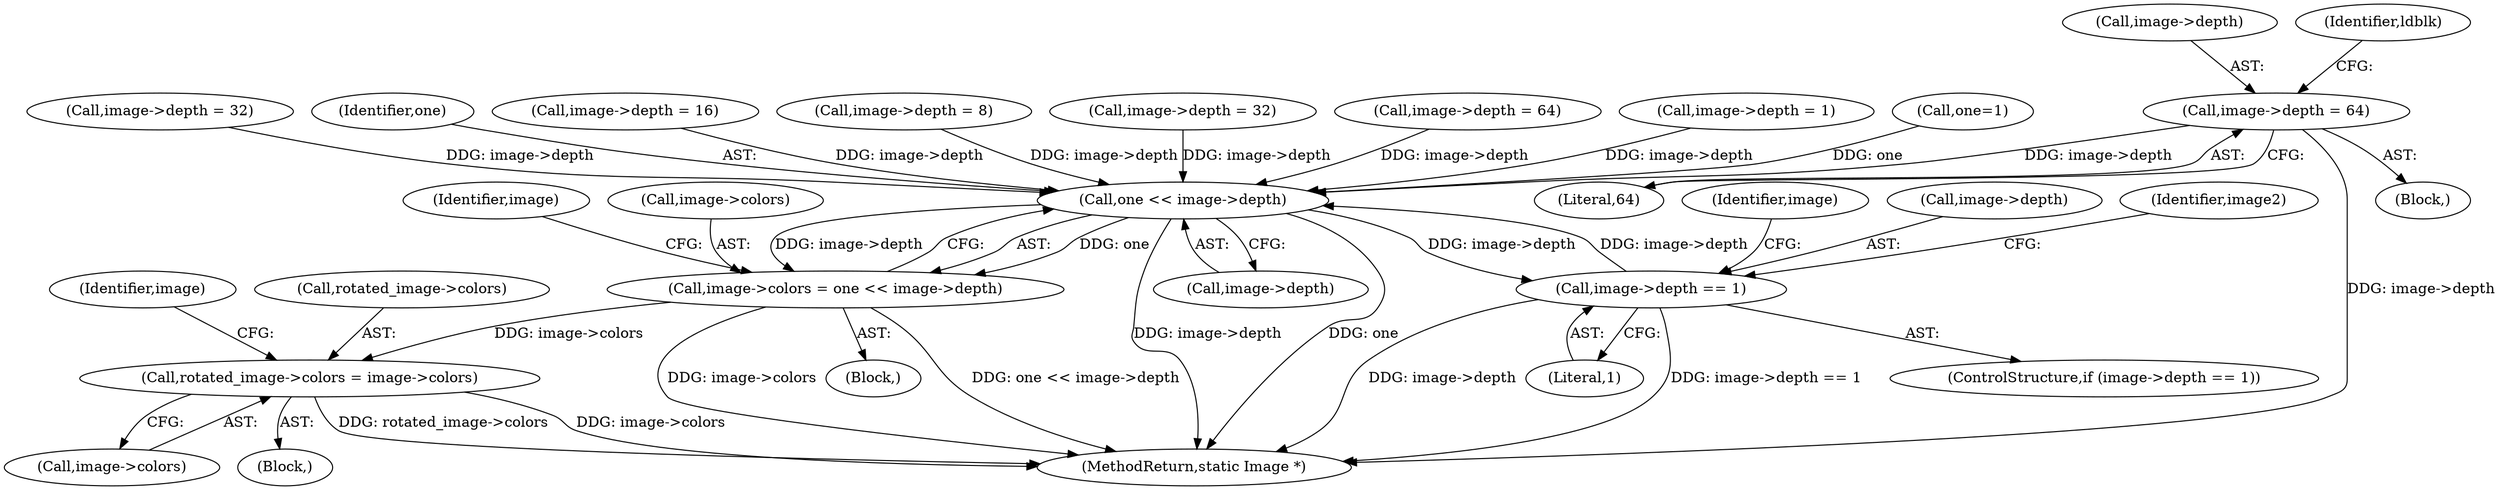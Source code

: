 digraph "0_ImageMagick_b173a352397877775c51c9a0e9d59eb6ce24c455@pointer" {
"1000838" [label="(Call,image->depth = 64)"];
"1000965" [label="(Call,one << image->depth)"];
"1000961" [label="(Call,image->colors = one << image->depth)"];
"1001514" [label="(Call,rotated_image->colors = image->colors)"];
"1001458" [label="(Call,image->depth == 1)"];
"1000857" [label="(Call,image->depth = 32)"];
"1000965" [label="(Call,one << image->depth)"];
"1000889" [label="(Call,image->depth = 64)"];
"1000774" [label="(Call,image->depth = 1)"];
"1000958" [label="(Call,one=1)"];
"1000818" [label="(Call,image->depth = 32)"];
"1000839" [label="(Call,image->depth)"];
"1001465" [label="(Identifier,image)"];
"1001514" [label="(Call,rotated_image->colors = image->colors)"];
"1000966" [label="(Identifier,one)"];
"1000798" [label="(Call,image->depth = 16)"];
"1001518" [label="(Call,image->colors)"];
"1001523" [label="(Identifier,image)"];
"1000762" [label="(Block,)"];
"1001459" [label="(Call,image->depth)"];
"1001515" [label="(Call,rotated_image->colors)"];
"1000962" [label="(Call,image->colors)"];
"1001457" [label="(ControlStructure,if (image->depth == 1))"];
"1001470" [label="(Identifier,image2)"];
"1000842" [label="(Literal,64)"];
"1000974" [label="(Identifier,image)"];
"1000382" [label="(Block,)"];
"1000967" [label="(Call,image->depth)"];
"1001462" [label="(Literal,1)"];
"1001785" [label="(MethodReturn,static Image *)"];
"1000961" [label="(Call,image->colors = one << image->depth)"];
"1000844" [label="(Identifier,ldblk)"];
"1000838" [label="(Call,image->depth = 64)"];
"1001458" [label="(Call,image->depth == 1)"];
"1001487" [label="(Block,)"];
"1000780" [label="(Call,image->depth = 8)"];
"1000838" -> "1000762"  [label="AST: "];
"1000838" -> "1000842"  [label="CFG: "];
"1000839" -> "1000838"  [label="AST: "];
"1000842" -> "1000838"  [label="AST: "];
"1000844" -> "1000838"  [label="CFG: "];
"1000838" -> "1001785"  [label="DDG: image->depth"];
"1000838" -> "1000965"  [label="DDG: image->depth"];
"1000965" -> "1000961"  [label="AST: "];
"1000965" -> "1000967"  [label="CFG: "];
"1000966" -> "1000965"  [label="AST: "];
"1000967" -> "1000965"  [label="AST: "];
"1000961" -> "1000965"  [label="CFG: "];
"1000965" -> "1001785"  [label="DDG: image->depth"];
"1000965" -> "1001785"  [label="DDG: one"];
"1000965" -> "1000961"  [label="DDG: one"];
"1000965" -> "1000961"  [label="DDG: image->depth"];
"1000958" -> "1000965"  [label="DDG: one"];
"1000857" -> "1000965"  [label="DDG: image->depth"];
"1001458" -> "1000965"  [label="DDG: image->depth"];
"1000780" -> "1000965"  [label="DDG: image->depth"];
"1000889" -> "1000965"  [label="DDG: image->depth"];
"1000798" -> "1000965"  [label="DDG: image->depth"];
"1000818" -> "1000965"  [label="DDG: image->depth"];
"1000774" -> "1000965"  [label="DDG: image->depth"];
"1000965" -> "1001458"  [label="DDG: image->depth"];
"1000961" -> "1000382"  [label="AST: "];
"1000962" -> "1000961"  [label="AST: "];
"1000974" -> "1000961"  [label="CFG: "];
"1000961" -> "1001785"  [label="DDG: one << image->depth"];
"1000961" -> "1001785"  [label="DDG: image->colors"];
"1000961" -> "1001514"  [label="DDG: image->colors"];
"1001514" -> "1001487"  [label="AST: "];
"1001514" -> "1001518"  [label="CFG: "];
"1001515" -> "1001514"  [label="AST: "];
"1001518" -> "1001514"  [label="AST: "];
"1001523" -> "1001514"  [label="CFG: "];
"1001514" -> "1001785"  [label="DDG: image->colors"];
"1001514" -> "1001785"  [label="DDG: rotated_image->colors"];
"1001458" -> "1001457"  [label="AST: "];
"1001458" -> "1001462"  [label="CFG: "];
"1001459" -> "1001458"  [label="AST: "];
"1001462" -> "1001458"  [label="AST: "];
"1001465" -> "1001458"  [label="CFG: "];
"1001470" -> "1001458"  [label="CFG: "];
"1001458" -> "1001785"  [label="DDG: image->depth"];
"1001458" -> "1001785"  [label="DDG: image->depth == 1"];
}
